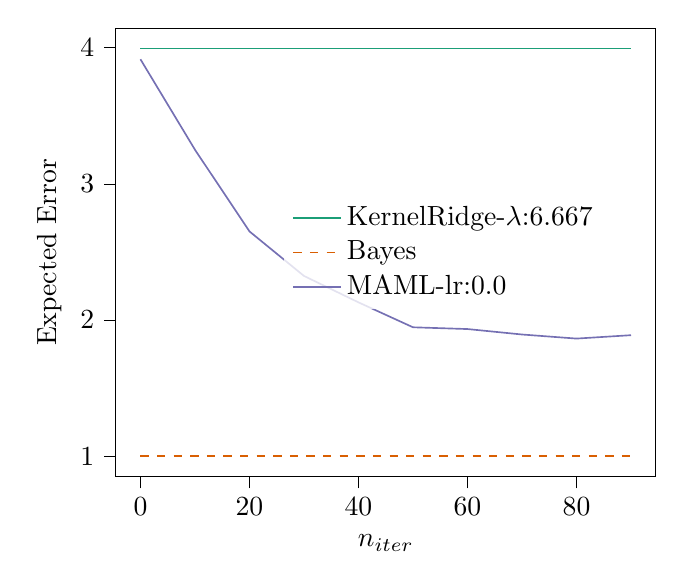 % This file was created with tikzplotlib v0.10.1.
\begin{tikzpicture}

\definecolor{chocolate217952}{RGB}{217,95,2}
\definecolor{darkcyan27158119}{RGB}{27,158,119}
\definecolor{darkgray176}{RGB}{176,176,176}
\definecolor{lightslategray117112179}{RGB}{117,112,179}

\begin{axis}[
legend cell align={left},
legend style={fill opacity=0.8, draw opacity=1, text opacity=1, at={(0.91,0.5)}, anchor=east, draw=none},
tick align=outside,
tick pos=left,
x grid style={darkgray176},
xlabel={\(\displaystyle n_{iter}\)},
xmin=-4.5, xmax=94.5,
xtick style={color=black},
y grid style={darkgray176},
ylabel={Expected Error},
ymin=0.851, ymax=4.143,
ytick style={color=black}
]
\addplot [semithick, darkcyan27158119]
table {%
0 3.994
10 3.994
20 3.994
30 3.994
40 3.994
50 3.994
60 3.994
70 3.994
80 3.994
90 3.994
};
\addlegendentry{KernelRidge-$\lambda$:6.667}
\addplot [semithick, chocolate217952, dashed]
table {%
0 1.001
10 1.001
20 1.001
30 1.001
40 1.001
50 1.001
60 1.001
70 1.001
80 1.001
90 1.001
};
\addlegendentry{Bayes}
\addplot [semithick, lightslategray117112179]
table {%
0 3.915
10 3.251
20 2.651
30 2.324
40 2.13
50 1.947
60 1.934
70 1.894
80 1.864
90 1.889
};
\addlegendentry{MAML-lr:0.0}
\end{axis}

\end{tikzpicture}
